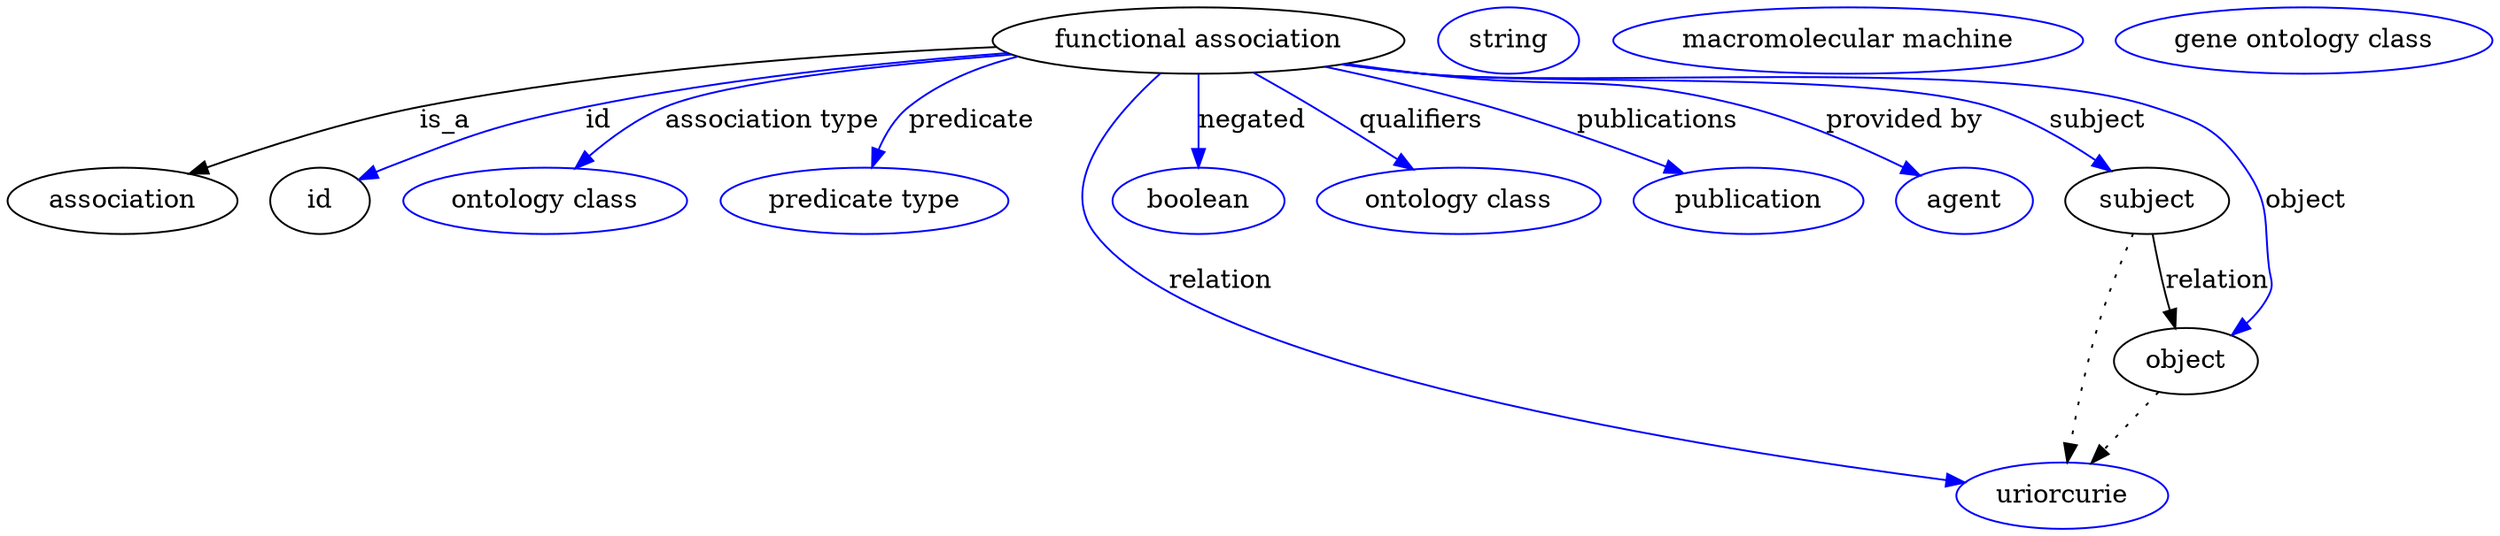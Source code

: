 digraph {
	graph [bb="0,0,1112.6,283"];
	node [label="\N"];
	"functional association"	 [height=0.5,
		label="functional association",
		pos="546.05,265",
		width=2.4373];
	association	 [height=0.5,
		pos="50.046,178",
		width=1.3902];
	"functional association" -> association	 [label=is_a,
		lp="211.05,221.5",
		pos="e,83.095,191.63 459.88,261.4 389.36,257.17 287.36,248.13 200.05,229 162.99,220.88 122.33,206.71 92.699,195.36"];
	id	 [height=0.5,
		pos="145.05,178",
		width=0.75];
	"functional association" -> id	 [color=blue,
		label=id,
		lp="280.55,221.5",
		pos="e,166.54,189.3 464.01,258.53 409.85,253.17 337.59,243.96 275.05,229 231.98,218.7 221.82,213.27 181.05,196 179.26,195.24 177.44,194.44 \
175.61,193.61",
		style=solid];
	"association type"	 [color=blue,
		height=0.5,
		label="ontology class",
		pos="252.05,178",
		width=1.7151];
	"functional association" -> "association type"	 [color=blue,
		label="association type",
		lp="357.05,221.5",
		pos="e,267.92,195.51 466.4,257.3 410.02,250.98 339.85,241.13 313.05,229 299.08,222.68 285.75,212.25 275.14,202.46",
		style=solid];
	predicate	 [color=blue,
		height=0.5,
		label="predicate type",
		pos="392.05,178",
		width=1.679];
	"functional association" -> predicate	 [color=blue,
		label=predicate,
		lp="441.05,221.5",
		pos="e,396.53,196.44 482.3,252.58 454.81,246.18 426.56,237.87 416.05,229 408.95,223.02 403.81,214.46 400.16,206.07",
		style=solid];
	relation	 [color=blue,
		height=0.5,
		label=uriorcurie,
		pos="936.05,18",
		width=1.2638];
	"functional association" -> relation	 [color=blue,
		label=relation,
		lp="562.05,134.5",
		pos="e,894.1,25.249 527.3,247.1 506.69,225.2 478.97,187.63 499.05,160 545.16,96.527 778.4,46.761 883.99,27.111",
		style=solid];
	negated	 [color=blue,
		height=0.5,
		label=boolean,
		pos="546.05,178",
		width=1.0652];
	"functional association" -> negated	 [color=blue,
		label=negated,
		lp="567.55,221.5",
		pos="e,546.05,196 546.05,246.97 546.05,235.19 546.05,219.56 546.05,206.16",
		style=solid];
	qualifiers	 [color=blue,
		height=0.5,
		label="ontology class",
		pos="664.05,178",
		width=1.7151];
	"functional association" -> qualifiers	 [color=blue,
		label=qualifiers,
		lp="639.05,221.5",
		pos="e,641.29,194.78 569.64,247.6 587.88,234.15 613.29,215.42 633.16,200.77",
		style=solid];
	publications	 [color=blue,
		height=0.5,
		label=publication,
		pos="794.05,178",
		width=1.3902];
	"functional association" -> publications	 [color=blue,
		label=publications,
		lp="741.55,221.5",
		pos="e,762.28,192.02 599.4,250.68 621.16,244.5 646.46,236.89 669.05,229 697.47,219.07 728.84,206.27 753.04,195.97",
		style=solid];
	"provided by"	 [color=blue,
		height=0.5,
		label=agent,
		pos="892.05,178",
		width=0.83048];
	"functional association" -> "provided by"	 [color=blue,
		label="provided by",
		lp="849.05,221.5",
		pos="e,868.14,189.09 609.73,252.55 620.5,250.59 631.58,248.67 642.05,247 702.69,237.34 719.94,245.68 779.05,229 813.7,219.22 820.25,210.88 \
853.05,196 854.88,195.17 856.76,194.31 858.66,193.44",
		style=solid];
	subject	 [height=0.5,
		pos="976.05,178",
		width=0.99297];
	"functional association" -> subject	 [color=blue,
		label=subject,
		lp="938.55,221.5",
		pos="e,955.79,192.97 608.37,252.27 619.55,250.28 631.12,248.42 642.05,247 749.87,232.96 781.99,260.57 886.05,229 908,222.34 930.45,209.63 \
947.44,198.56",
		style=solid];
	object	 [height=0.5,
		pos="996.05,91",
		width=0.9027];
	"functional association" -> object	 [color=blue,
		label=object,
		lp="1049,178",
		pos="e,1016.2,105.27 607.83,252.2 619.17,250.2 630.94,248.35 642.05,247 712.75,238.42 893.66,248.89 962.05,229 990.89,220.61 1003.1,220.1 \
1021,196 1035.7,176.28 1030.4,166.44 1033,142 1033.8,135.37 1035.6,133.14 1033,127 1030.8,121.74 1027.4,116.86 1023.5,112.51",
		style=solid];
	association_id	 [color=blue,
		height=0.5,
		label=string,
		pos="682.05,265",
		width=0.84854];
	subject -> relation	 [pos="e,939.36,36.239 970.07,159.97 965.6,146.12 959.52,126.47 955.05,109 949.69,88.088 944.75,64.188 941.24,46.13",
		style=dotted];
	subject -> object	 [label=relation,
		lp="1008,134.5",
		pos="e,991.91,109 980.19,159.97 982.92,148.08 986.56,132.25 989.66,118.76"];
	"functional association_subject"	 [color=blue,
		height=0.5,
		label="macromolecular machine",
		pos="832.05,265",
		width=2.8164];
	object -> relation	 [pos="e,950.23,35.261 982.43,74.435 974.85,65.207 965.25,53.528 956.75,43.191",
		style=dotted];
	"functional association_object"	 [color=blue,
		height=0.5,
		label="gene ontology class",
		pos="1032,265",
		width=2.2387];
}
